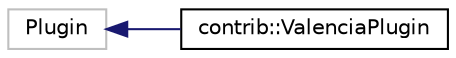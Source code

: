 digraph "Graphical Class Hierarchy"
{
 // LATEX_PDF_SIZE
  edge [fontname="Helvetica",fontsize="10",labelfontname="Helvetica",labelfontsize="10"];
  node [fontname="Helvetica",fontsize="10",shape=record];
  rankdir="LR";
  Node16 [label="Plugin",height=0.2,width=0.4,color="grey75", fillcolor="white", style="filled",tooltip=" "];
  Node16 -> Node0 [dir="back",color="midnightblue",fontsize="10",style="solid",fontname="Helvetica"];
  Node0 [label="contrib::ValenciaPlugin",height=0.2,width=0.4,color="black", fillcolor="white", style="filled",URL="$classcontrib_1_1_valencia_plugin.html",tooltip="ValenciaPlugin is a plugin for fastjet (v2.4 upwards)"];
}
